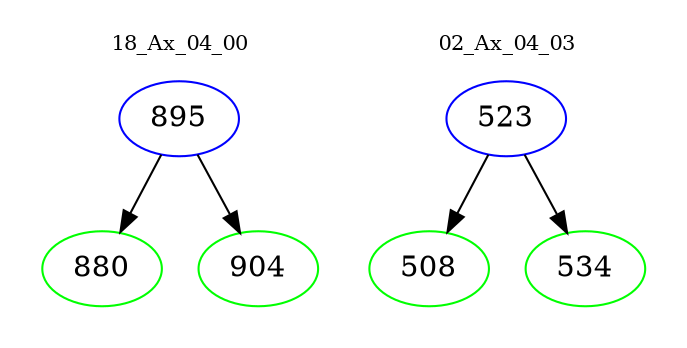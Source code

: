 digraph{
subgraph cluster_0 {
color = white
label = "18_Ax_04_00";
fontsize=10;
T0_895 [label="895", color="blue"]
T0_895 -> T0_880 [color="black"]
T0_880 [label="880", color="green"]
T0_895 -> T0_904 [color="black"]
T0_904 [label="904", color="green"]
}
subgraph cluster_1 {
color = white
label = "02_Ax_04_03";
fontsize=10;
T1_523 [label="523", color="blue"]
T1_523 -> T1_508 [color="black"]
T1_508 [label="508", color="green"]
T1_523 -> T1_534 [color="black"]
T1_534 [label="534", color="green"]
}
}
